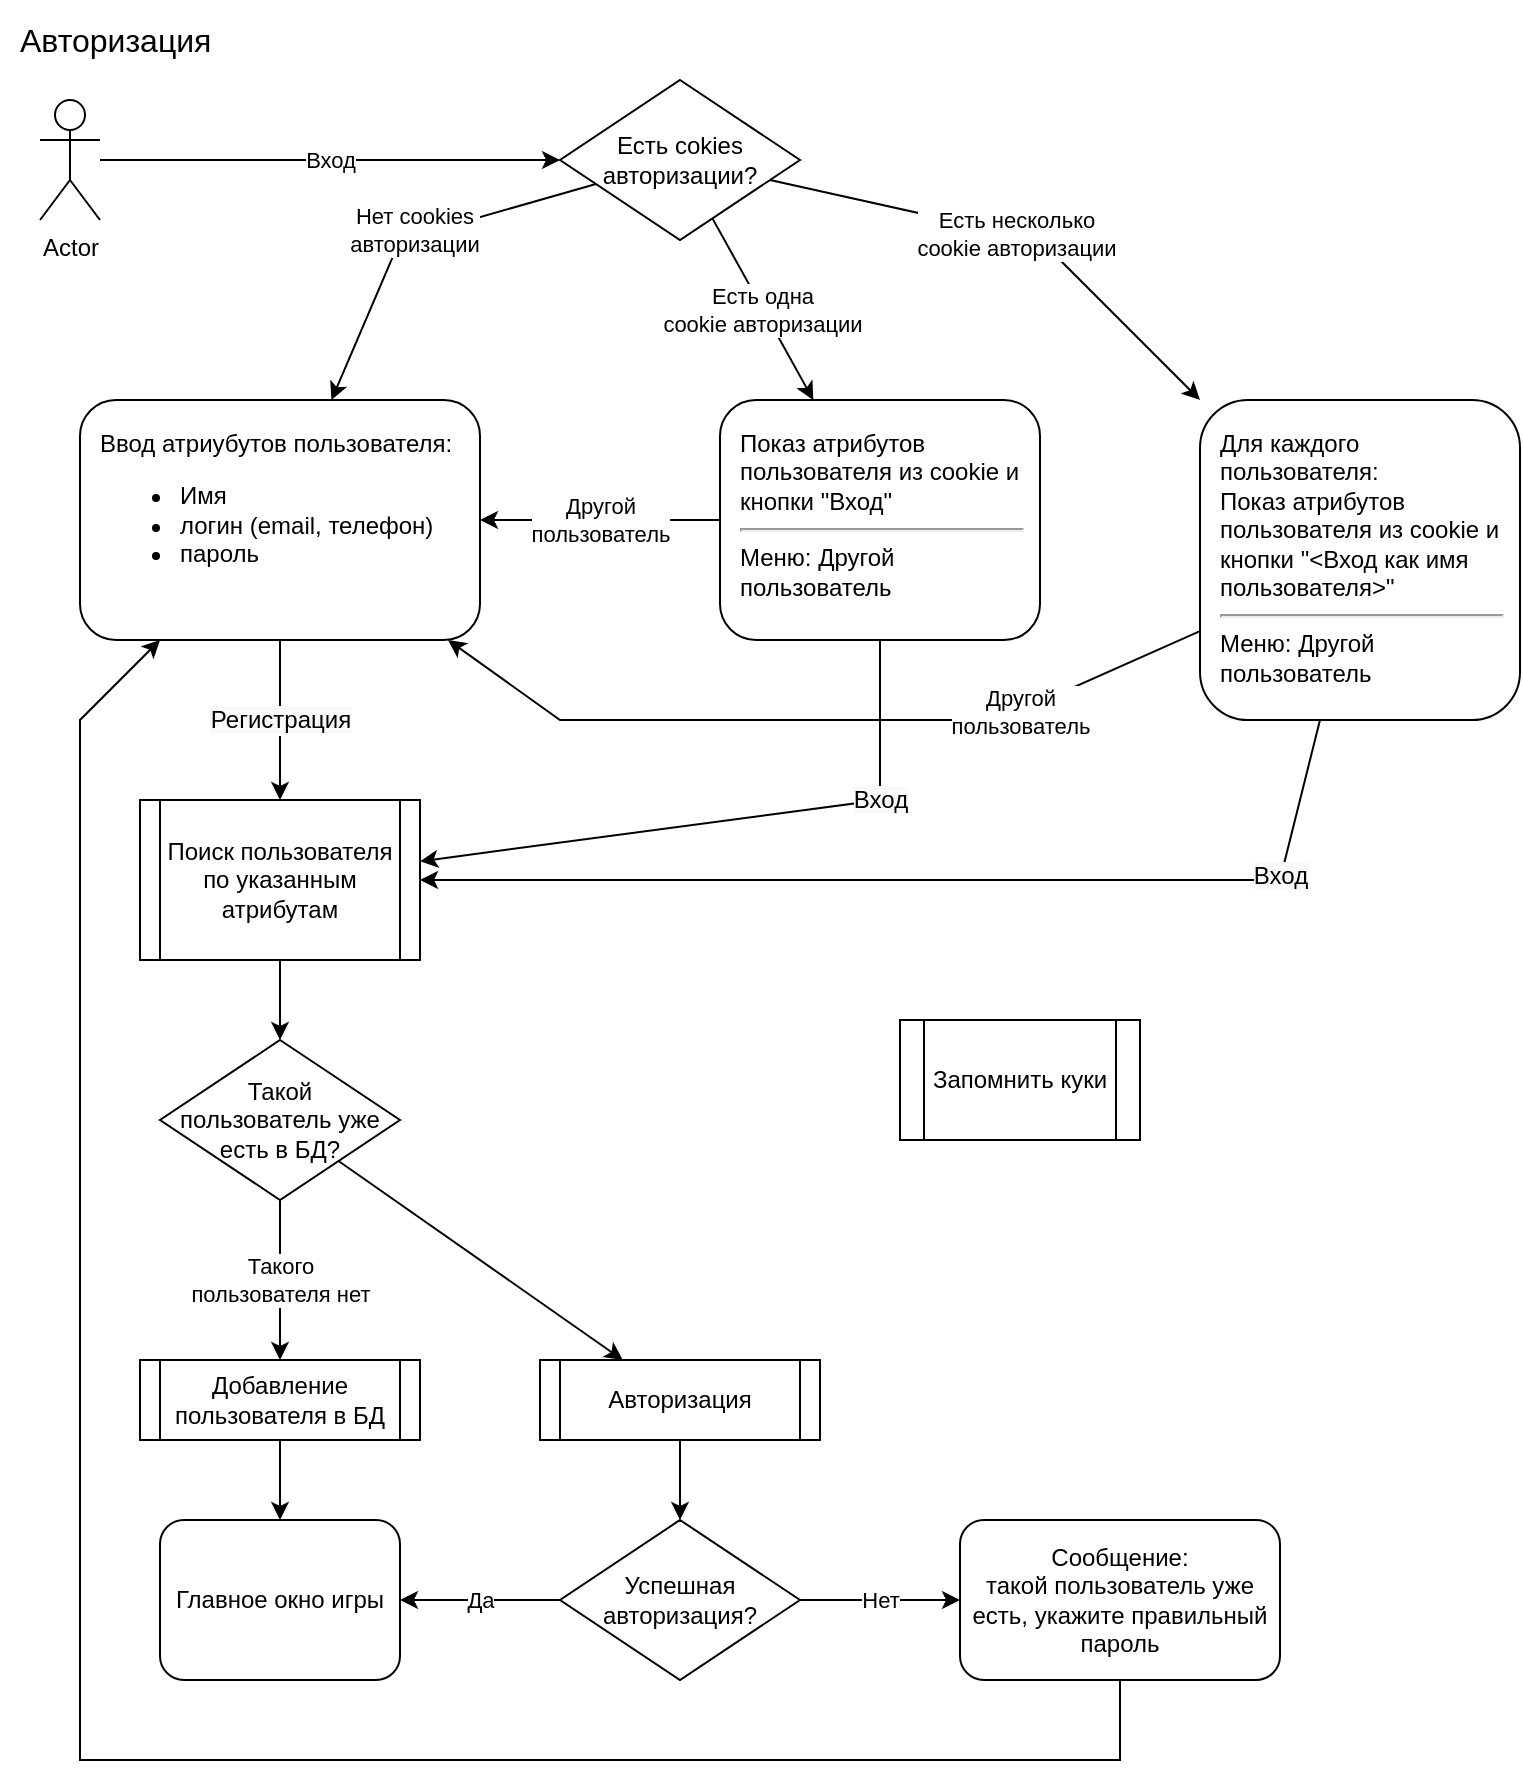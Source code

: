 <mxfile version="20.5.3" type="embed"><diagram name="Page-1" id="zyzSJzDsGnbCpFEmjgsE"><mxGraphModel dx="992" dy="763" grid="1" gridSize="10" guides="1" tooltips="1" connect="1" arrows="1" fold="1" page="1" pageScale="1" pageWidth="827" pageHeight="1169" math="0" shadow="0"><root><mxCell id="0"/><mxCell id="1" parent="0"/><mxCell id="X73p-uAo1vWcxkL4IxTX-2" value="Авторизация" style="text;html=1;strokeColor=none;fillColor=none;align=left;verticalAlign=middle;whiteSpace=wrap;rounded=0;fontSize=16;spacing=10;" parent="1" vertex="1"><mxGeometry width="320" height="40" as="geometry"/></mxCell><mxCell id="k5MwrPqOkTcOePIkKlvr-1" value="Ввод атриубутов пользователя: &lt;br&gt;&lt;ul&gt;&lt;li style=&quot;&quot;&gt;Имя&lt;/li&gt;&lt;li style=&quot;&quot;&gt;логин (email, телефон)&lt;/li&gt;&lt;li style=&quot;&quot;&gt;пароль&lt;/li&gt;&lt;/ul&gt;" style="rounded=1;whiteSpace=wrap;html=1;verticalAlign=top;align=left;spacing=10;" parent="1" vertex="1"><mxGeometry x="40" y="200" width="200" height="120" as="geometry"/></mxCell><mxCell id="k5MwrPqOkTcOePIkKlvr-2" value="Actor" style="shape=umlActor;verticalLabelPosition=bottom;verticalAlign=top;html=1;outlineConnect=0;" parent="1" vertex="1"><mxGeometry x="20" y="50" width="30" height="60" as="geometry"/></mxCell><mxCell id="2" value="Нет cookies&lt;br&gt;авторизации" style="endArrow=classic;html=1;rounded=0;" edge="1" parent="1" source="3" target="k5MwrPqOkTcOePIkKlvr-1"><mxGeometry x="-0.007" y="-3" width="50" height="50" relative="1" as="geometry"><mxPoint x="100" y="120" as="sourcePoint"/><mxPoint x="200" y="70" as="targetPoint"/><Array as="points"><mxPoint x="200" y="120"/></Array><mxPoint as="offset"/></mxGeometry></mxCell><mxCell id="3" value="Есть cokies&lt;br&gt;авторизации?" style="rhombus;whiteSpace=wrap;html=1;" vertex="1" parent="1"><mxGeometry x="280" y="40" width="120" height="80" as="geometry"/></mxCell><mxCell id="4" value="Вход" style="endArrow=classic;html=1;rounded=0;entryX=0;entryY=0.5;entryDx=0;entryDy=0;" edge="1" parent="1" source="k5MwrPqOkTcOePIkKlvr-2" target="3"><mxGeometry width="50" height="50" relative="1" as="geometry"><mxPoint x="120" y="350" as="sourcePoint"/><mxPoint x="170" y="300" as="targetPoint"/></mxGeometry></mxCell><mxCell id="5" value="Есть одна &lt;br&gt;cookie авторизации" style="endArrow=classic;html=1;rounded=0;" edge="1" parent="1" source="3" target="7"><mxGeometry width="50" height="50" relative="1" as="geometry"><mxPoint x="340" y="290" as="sourcePoint"/><mxPoint x="390" y="240" as="targetPoint"/></mxGeometry></mxCell><mxCell id="6" value="Есть несколько&lt;br&gt;cookie авторизации" style="endArrow=classic;html=1;rounded=0;" edge="1" parent="1" source="3" target="27"><mxGeometry width="50" height="50" relative="1" as="geometry"><mxPoint x="490" y="150" as="sourcePoint"/><mxPoint x="540" y="100" as="targetPoint"/><Array as="points"><mxPoint x="520" y="120"/></Array></mxGeometry></mxCell><mxCell id="7" value="Показ атрибутов пользователя из cookie и кнопки &quot;Вход&quot;&lt;br&gt;&lt;hr&gt;Меню: Другой пользователь" style="rounded=1;whiteSpace=wrap;html=1;verticalAlign=top;align=left;spacing=10;" vertex="1" parent="1"><mxGeometry x="360" y="200" width="160" height="120" as="geometry"/></mxCell><mxCell id="8" value="Другой &lt;br&gt;пользователь" style="endArrow=classic;html=1;rounded=0;" edge="1" parent="1" source="7" target="k5MwrPqOkTcOePIkKlvr-1"><mxGeometry width="50" height="50" relative="1" as="geometry"><mxPoint x="320" y="500" as="sourcePoint"/><mxPoint x="240" y="370" as="targetPoint"/></mxGeometry></mxCell><mxCell id="9" value="&lt;span style=&quot;font-size: 12px; text-align: left; background-color: rgb(248, 249, 250);&quot;&gt;Вход&lt;/span&gt;" style="endArrow=classic;html=1;rounded=0;" edge="1" parent="1" source="7" target="25"><mxGeometry x="-0.487" width="50" height="50" relative="1" as="geometry"><mxPoint x="400" y="440" as="sourcePoint"/><mxPoint x="340" y="420" as="targetPoint"/><Array as="points"><mxPoint x="440" y="400"/></Array><mxPoint as="offset"/></mxGeometry></mxCell><mxCell id="10" value="&lt;span style=&quot;font-size: 12px; background-color: rgb(248, 249, 250);&quot;&gt;Регистрация&lt;/span&gt;" style="endArrow=classic;html=1;rounded=0;" edge="1" parent="1" source="k5MwrPqOkTcOePIkKlvr-1" target="25"><mxGeometry width="50" height="50" relative="1" as="geometry"><mxPoint x="150" y="430" as="sourcePoint"/><mxPoint x="140" y="360" as="targetPoint"/></mxGeometry></mxCell><mxCell id="11" value="Такой&lt;br&gt;пользователь уже есть в БД?" style="rhombus;whiteSpace=wrap;html=1;" vertex="1" parent="1"><mxGeometry x="80" y="520" width="120" height="80" as="geometry"/></mxCell><mxCell id="12" value="Такого &lt;br&gt;пользователя нет" style="endArrow=classic;html=1;rounded=0;" edge="1" parent="1" source="11" target="14"><mxGeometry width="50" height="50" relative="1" as="geometry"><mxPoint x="100" y="660" as="sourcePoint"/><mxPoint x="80" y="610" as="targetPoint"/></mxGeometry></mxCell><mxCell id="14" value="Добавление пользователя в БД" style="shape=process;whiteSpace=wrap;html=1;backgroundOutline=1;size=0.071;" vertex="1" parent="1"><mxGeometry x="70" y="680" width="140" height="40" as="geometry"/></mxCell><mxCell id="15" value="Авторизация" style="shape=process;whiteSpace=wrap;html=1;backgroundOutline=1;size=0.071;" vertex="1" parent="1"><mxGeometry x="270" y="680" width="140" height="40" as="geometry"/></mxCell><mxCell id="16" value="" style="endArrow=classic;html=1;rounded=0;" edge="1" parent="1" source="11" target="15"><mxGeometry width="50" height="50" relative="1" as="geometry"><mxPoint x="280" y="570" as="sourcePoint"/><mxPoint x="330" y="520" as="targetPoint"/></mxGeometry></mxCell><mxCell id="17" value="" style="endArrow=classic;html=1;rounded=0;" edge="1" parent="1" source="14" target="18"><mxGeometry width="50" height="50" relative="1" as="geometry"><mxPoint x="280" y="760" as="sourcePoint"/><mxPoint x="140" y="740" as="targetPoint"/></mxGeometry></mxCell><mxCell id="18" value="Главное окно игры" style="rounded=1;whiteSpace=wrap;html=1;" vertex="1" parent="1"><mxGeometry x="80" y="760" width="120" height="80" as="geometry"/></mxCell><mxCell id="19" value="Успешная авторизация?" style="rhombus;whiteSpace=wrap;html=1;" vertex="1" parent="1"><mxGeometry x="280" y="760" width="120" height="80" as="geometry"/></mxCell><mxCell id="20" value="" style="endArrow=classic;html=1;rounded=0;" edge="1" parent="1" source="15" target="19"><mxGeometry width="50" height="50" relative="1" as="geometry"><mxPoint x="330" y="550" as="sourcePoint"/><mxPoint x="380" y="500" as="targetPoint"/></mxGeometry></mxCell><mxCell id="21" value="Да" style="endArrow=classic;html=1;rounded=0;" edge="1" parent="1" source="19" target="18"><mxGeometry width="50" height="50" relative="1" as="geometry"><mxPoint x="210" y="770" as="sourcePoint"/><mxPoint x="260" y="720" as="targetPoint"/></mxGeometry></mxCell><mxCell id="22" value="Нет" style="endArrow=classic;html=1;rounded=0;" edge="1" parent="1" source="19" target="23"><mxGeometry width="50" height="50" relative="1" as="geometry"><mxPoint x="650" y="700" as="sourcePoint"/><mxPoint x="700" y="650" as="targetPoint"/></mxGeometry></mxCell><mxCell id="23" value="Сообщение:&lt;br&gt;такой пользователь уже есть, укажите правильный пароль" style="rounded=1;whiteSpace=wrap;html=1;" vertex="1" parent="1"><mxGeometry x="480" y="760" width="160" height="80" as="geometry"/></mxCell><mxCell id="24" value="" style="endArrow=classic;html=1;rounded=0;" edge="1" parent="1" source="23" target="k5MwrPqOkTcOePIkKlvr-1"><mxGeometry width="50" height="50" relative="1" as="geometry"><mxPoint x="680" y="510" as="sourcePoint"/><mxPoint x="730" y="460" as="targetPoint"/><Array as="points"><mxPoint x="560" y="880"/><mxPoint x="40" y="880"/><mxPoint x="40" y="360"/></Array></mxGeometry></mxCell><mxCell id="25" value="Поиск пользователя по указанным атрибутам" style="shape=process;whiteSpace=wrap;html=1;backgroundOutline=1;size=0.071;" vertex="1" parent="1"><mxGeometry x="70" y="400" width="140" height="80" as="geometry"/></mxCell><mxCell id="26" value="" style="endArrow=classic;html=1;rounded=0;" edge="1" parent="1" source="25" target="11"><mxGeometry width="50" height="50" relative="1" as="geometry"><mxPoint x="360" y="490" as="sourcePoint"/><mxPoint x="410" y="440" as="targetPoint"/></mxGeometry></mxCell><mxCell id="27" value="Для каждого пользователя: &lt;br&gt;Показ атрибутов пользователя из cookie и кнопки &quot;&amp;lt;Вход как имя пользователя&amp;gt;&quot;&lt;br&gt;&lt;hr&gt;Меню: Другой пользователь" style="rounded=1;whiteSpace=wrap;html=1;verticalAlign=top;align=left;spacing=10;" vertex="1" parent="1"><mxGeometry x="600" y="200" width="160" height="160" as="geometry"/></mxCell><mxCell id="28" value="&lt;span style=&quot;font-size: 12px; text-align: left; background-color: rgb(248, 249, 250);&quot;&gt;Вход&lt;/span&gt;" style="endArrow=classic;html=1;rounded=0;" edge="1" parent="1" source="27" target="25"><mxGeometry x="-0.686" width="50" height="50" relative="1" as="geometry"><mxPoint x="360" y="308" as="sourcePoint"/><mxPoint x="206.667" y="400" as="targetPoint"/><Array as="points"><mxPoint x="640" y="440"/></Array><mxPoint as="offset"/></mxGeometry></mxCell><mxCell id="29" value="Другой &lt;br&gt;пользователь" style="endArrow=classic;html=1;rounded=0;" edge="1" parent="1" source="27" target="k5MwrPqOkTcOePIkKlvr-1"><mxGeometry x="-0.502" width="50" height="50" relative="1" as="geometry"><mxPoint x="360" y="260" as="sourcePoint"/><mxPoint x="240" y="260" as="targetPoint"/><Array as="points"><mxPoint x="500" y="360"/><mxPoint x="280" y="360"/></Array><mxPoint as="offset"/></mxGeometry></mxCell><mxCell id="30" value="Запомнить куки" style="shape=process;whiteSpace=wrap;html=1;backgroundOutline=1;" vertex="1" parent="1"><mxGeometry x="450" y="510" width="120" height="60" as="geometry"/></mxCell></root></mxGraphModel></diagram></mxfile>